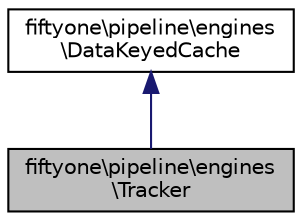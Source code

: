 digraph "fiftyone\pipeline\engines\Tracker"
{
 // LATEX_PDF_SIZE
  bgcolor="transparent";
  edge [fontname="Helvetica",fontsize="10",labelfontname="Helvetica",labelfontsize="10"];
  node [fontname="Helvetica",fontsize="10",shape=record];
  Node2 [label="fiftyone\\pipeline\\engines\l\\Tracker",height=0.2,width=0.4,color="black", fillcolor="grey75", style="filled", fontcolor="black",tooltip="The tracker class extends the cache class with a track method that checks if a key is in the cache an..."];
  Node3 -> Node2 [dir="back",color="midnightblue",fontsize="10",style="solid",fontname="Helvetica"];
  Node3 [label="fiftyone\\pipeline\\engines\l\\DataKeyedCache",height=0.2,width=0.4,color="black",URL="$classfiftyone_1_1pipeline_1_1engines_1_1_data_keyed_cache.html",tooltip="A simple cache class which has a get and set method Can be added to an engine to cache its results fo..."];
}
